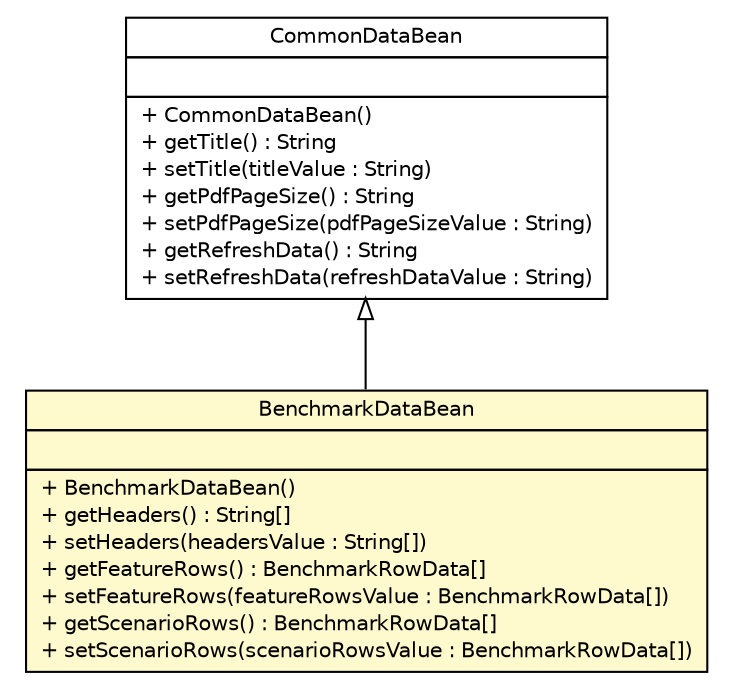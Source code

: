 #!/usr/local/bin/dot
#
# Class diagram 
# Generated by UMLGraph version R5_6 (http://www.umlgraph.org/)
#

digraph G {
	edge [fontname="Helvetica",fontsize=10,labelfontname="Helvetica",labelfontsize=10];
	node [fontname="Helvetica",fontsize=10,shape=plaintext];
	nodesep=0.25;
	ranksep=0.5;
	// com.github.mkolisnyk.cucumber.reporting.types.beans.CommonDataBean
	c2324 [label=<<table title="com.github.mkolisnyk.cucumber.reporting.types.beans.CommonDataBean" border="0" cellborder="1" cellspacing="0" cellpadding="2" port="p" href="./CommonDataBean.html">
		<tr><td><table border="0" cellspacing="0" cellpadding="1">
<tr><td align="center" balign="center"> CommonDataBean </td></tr>
		</table></td></tr>
		<tr><td><table border="0" cellspacing="0" cellpadding="1">
<tr><td align="left" balign="left">  </td></tr>
		</table></td></tr>
		<tr><td><table border="0" cellspacing="0" cellpadding="1">
<tr><td align="left" balign="left"> + CommonDataBean() </td></tr>
<tr><td align="left" balign="left"> + getTitle() : String </td></tr>
<tr><td align="left" balign="left"> + setTitle(titleValue : String) </td></tr>
<tr><td align="left" balign="left"> + getPdfPageSize() : String </td></tr>
<tr><td align="left" balign="left"> + setPdfPageSize(pdfPageSizeValue : String) </td></tr>
<tr><td align="left" balign="left"> + getRefreshData() : String </td></tr>
<tr><td align="left" balign="left"> + setRefreshData(refreshDataValue : String) </td></tr>
		</table></td></tr>
		</table>>, URL="./CommonDataBean.html", fontname="Helvetica", fontcolor="black", fontsize=10.0];
	// com.github.mkolisnyk.cucumber.reporting.types.beans.BenchmarkDataBean
	c2326 [label=<<table title="com.github.mkolisnyk.cucumber.reporting.types.beans.BenchmarkDataBean" border="0" cellborder="1" cellspacing="0" cellpadding="2" port="p" bgcolor="lemonChiffon" href="./BenchmarkDataBean.html">
		<tr><td><table border="0" cellspacing="0" cellpadding="1">
<tr><td align="center" balign="center"> BenchmarkDataBean </td></tr>
		</table></td></tr>
		<tr><td><table border="0" cellspacing="0" cellpadding="1">
<tr><td align="left" balign="left">  </td></tr>
		</table></td></tr>
		<tr><td><table border="0" cellspacing="0" cellpadding="1">
<tr><td align="left" balign="left"> + BenchmarkDataBean() </td></tr>
<tr><td align="left" balign="left"> + getHeaders() : String[] </td></tr>
<tr><td align="left" balign="left"> + setHeaders(headersValue : String[]) </td></tr>
<tr><td align="left" balign="left"> + getFeatureRows() : BenchmarkRowData[] </td></tr>
<tr><td align="left" balign="left"> + setFeatureRows(featureRowsValue : BenchmarkRowData[]) </td></tr>
<tr><td align="left" balign="left"> + getScenarioRows() : BenchmarkRowData[] </td></tr>
<tr><td align="left" balign="left"> + setScenarioRows(scenarioRowsValue : BenchmarkRowData[]) </td></tr>
		</table></td></tr>
		</table>>, URL="./BenchmarkDataBean.html", fontname="Helvetica", fontcolor="black", fontsize=10.0];
	//com.github.mkolisnyk.cucumber.reporting.types.beans.BenchmarkDataBean extends com.github.mkolisnyk.cucumber.reporting.types.beans.CommonDataBean
	c2324:p -> c2326:p [dir=back,arrowtail=empty];
}

